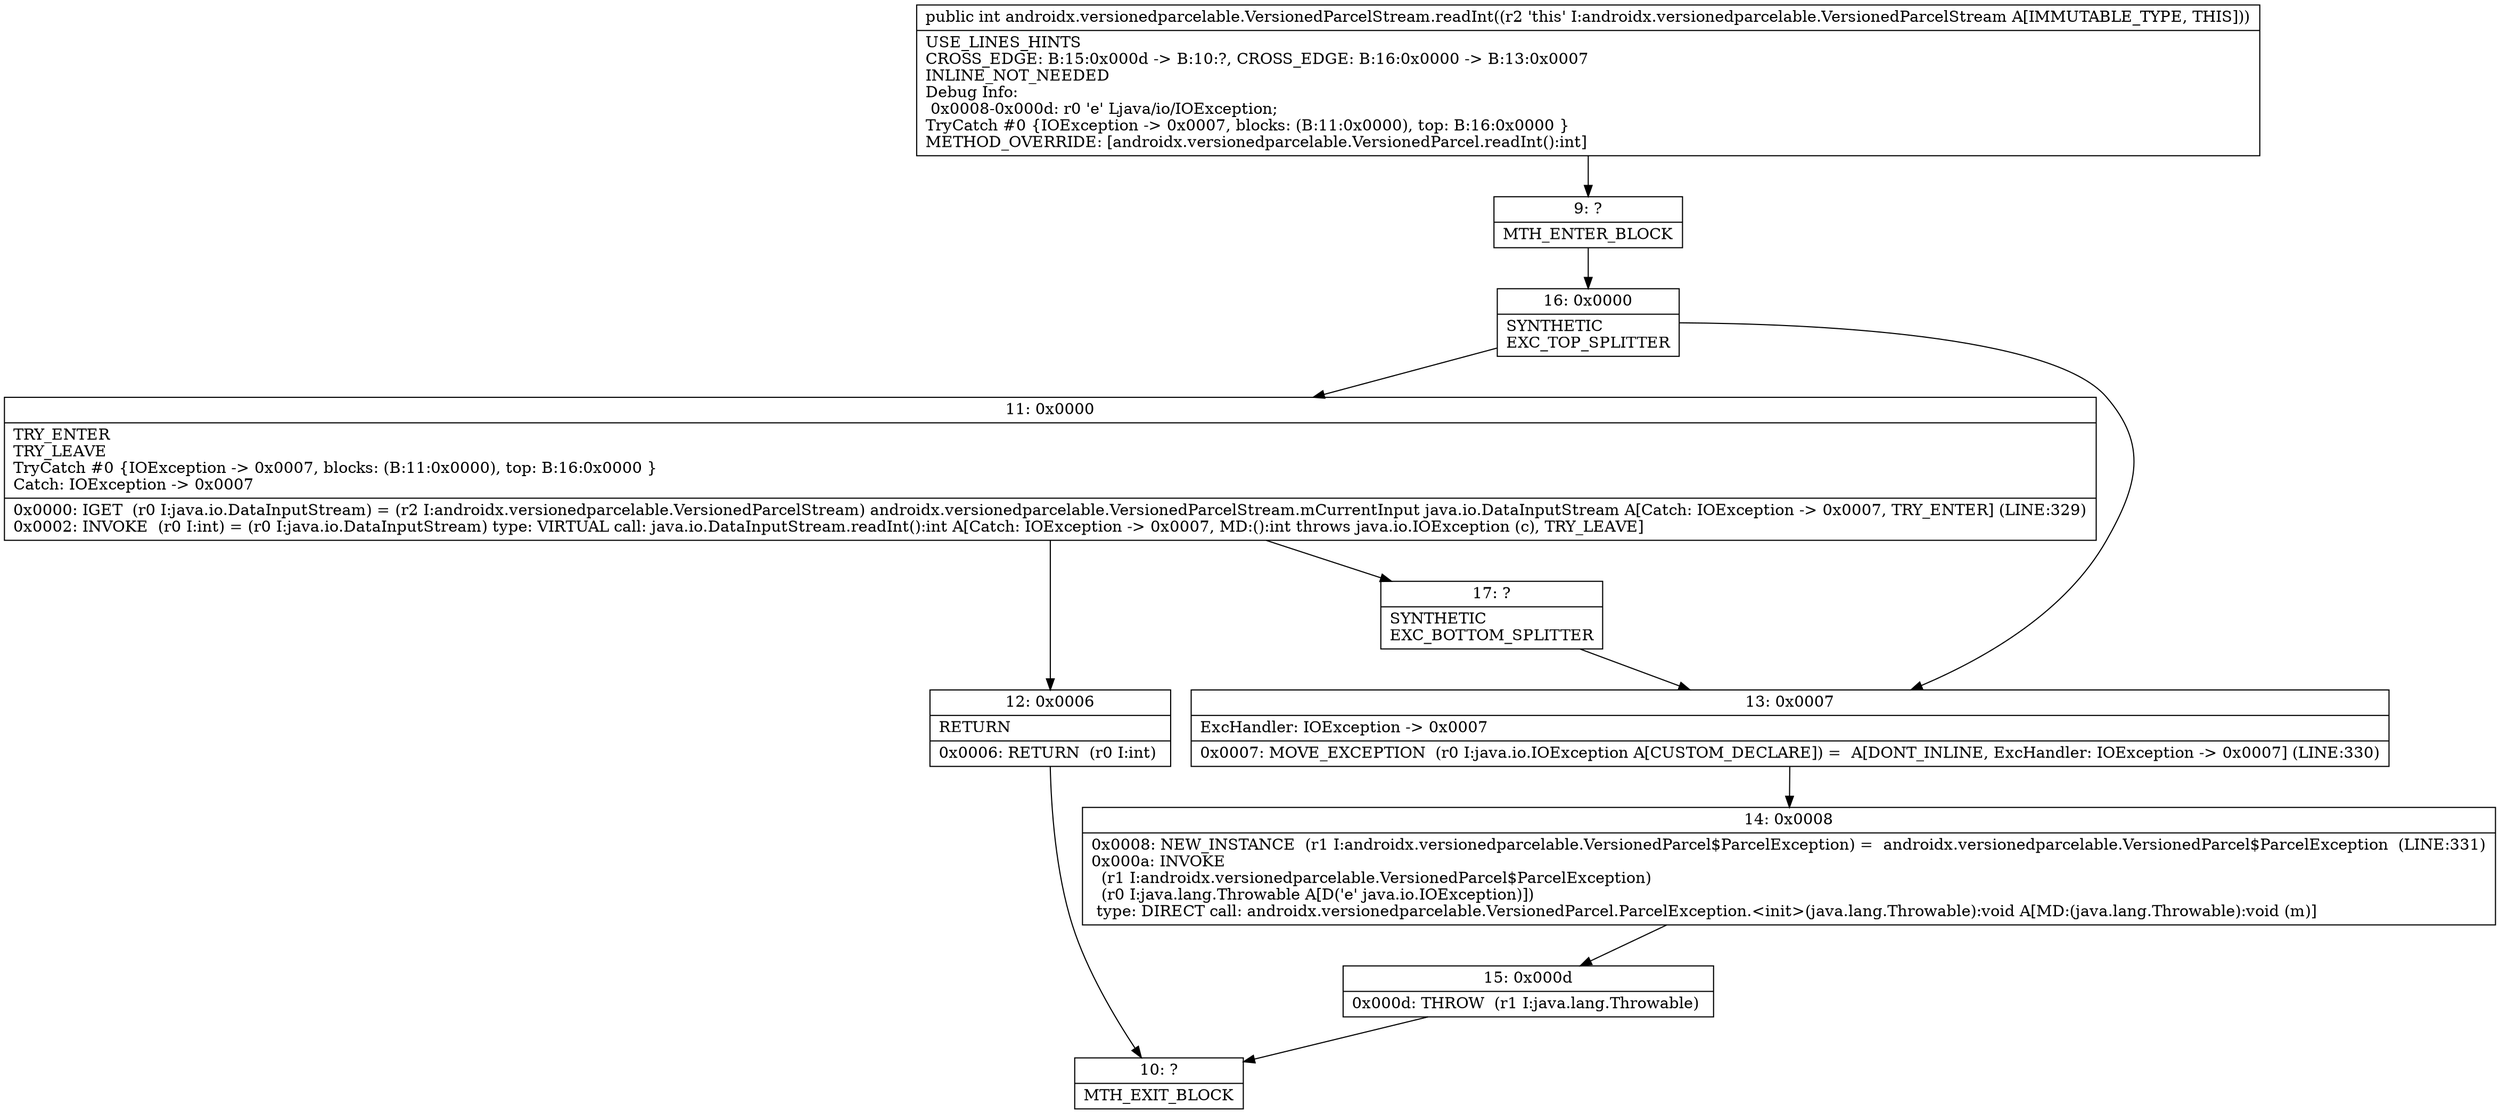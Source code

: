 digraph "CFG forandroidx.versionedparcelable.VersionedParcelStream.readInt()I" {
Node_9 [shape=record,label="{9\:\ ?|MTH_ENTER_BLOCK\l}"];
Node_16 [shape=record,label="{16\:\ 0x0000|SYNTHETIC\lEXC_TOP_SPLITTER\l}"];
Node_11 [shape=record,label="{11\:\ 0x0000|TRY_ENTER\lTRY_LEAVE\lTryCatch #0 \{IOException \-\> 0x0007, blocks: (B:11:0x0000), top: B:16:0x0000 \}\lCatch: IOException \-\> 0x0007\l|0x0000: IGET  (r0 I:java.io.DataInputStream) = (r2 I:androidx.versionedparcelable.VersionedParcelStream) androidx.versionedparcelable.VersionedParcelStream.mCurrentInput java.io.DataInputStream A[Catch: IOException \-\> 0x0007, TRY_ENTER] (LINE:329)\l0x0002: INVOKE  (r0 I:int) = (r0 I:java.io.DataInputStream) type: VIRTUAL call: java.io.DataInputStream.readInt():int A[Catch: IOException \-\> 0x0007, MD:():int throws java.io.IOException (c), TRY_LEAVE]\l}"];
Node_12 [shape=record,label="{12\:\ 0x0006|RETURN\l|0x0006: RETURN  (r0 I:int) \l}"];
Node_10 [shape=record,label="{10\:\ ?|MTH_EXIT_BLOCK\l}"];
Node_17 [shape=record,label="{17\:\ ?|SYNTHETIC\lEXC_BOTTOM_SPLITTER\l}"];
Node_13 [shape=record,label="{13\:\ 0x0007|ExcHandler: IOException \-\> 0x0007\l|0x0007: MOVE_EXCEPTION  (r0 I:java.io.IOException A[CUSTOM_DECLARE]) =  A[DONT_INLINE, ExcHandler: IOException \-\> 0x0007] (LINE:330)\l}"];
Node_14 [shape=record,label="{14\:\ 0x0008|0x0008: NEW_INSTANCE  (r1 I:androidx.versionedparcelable.VersionedParcel$ParcelException) =  androidx.versionedparcelable.VersionedParcel$ParcelException  (LINE:331)\l0x000a: INVOKE  \l  (r1 I:androidx.versionedparcelable.VersionedParcel$ParcelException)\l  (r0 I:java.lang.Throwable A[D('e' java.io.IOException)])\l type: DIRECT call: androidx.versionedparcelable.VersionedParcel.ParcelException.\<init\>(java.lang.Throwable):void A[MD:(java.lang.Throwable):void (m)]\l}"];
Node_15 [shape=record,label="{15\:\ 0x000d|0x000d: THROW  (r1 I:java.lang.Throwable) \l}"];
MethodNode[shape=record,label="{public int androidx.versionedparcelable.VersionedParcelStream.readInt((r2 'this' I:androidx.versionedparcelable.VersionedParcelStream A[IMMUTABLE_TYPE, THIS]))  | USE_LINES_HINTS\lCROSS_EDGE: B:15:0x000d \-\> B:10:?, CROSS_EDGE: B:16:0x0000 \-\> B:13:0x0007\lINLINE_NOT_NEEDED\lDebug Info:\l  0x0008\-0x000d: r0 'e' Ljava\/io\/IOException;\lTryCatch #0 \{IOException \-\> 0x0007, blocks: (B:11:0x0000), top: B:16:0x0000 \}\lMETHOD_OVERRIDE: [androidx.versionedparcelable.VersionedParcel.readInt():int]\l}"];
MethodNode -> Node_9;Node_9 -> Node_16;
Node_16 -> Node_11;
Node_16 -> Node_13;
Node_11 -> Node_12;
Node_11 -> Node_17;
Node_12 -> Node_10;
Node_17 -> Node_13;
Node_13 -> Node_14;
Node_14 -> Node_15;
Node_15 -> Node_10;
}

